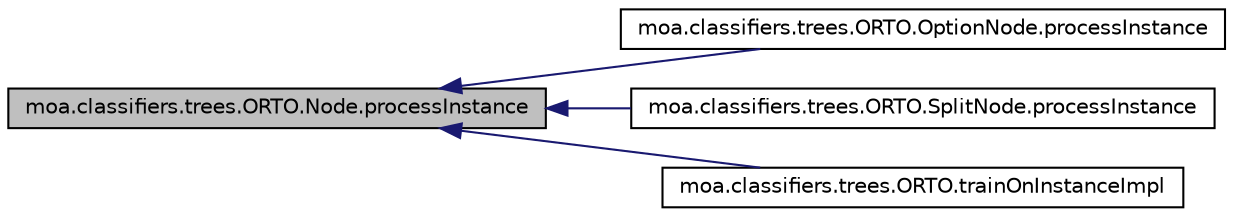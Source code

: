 digraph G
{
  edge [fontname="Helvetica",fontsize="10",labelfontname="Helvetica",labelfontsize="10"];
  node [fontname="Helvetica",fontsize="10",shape=record];
  rankdir=LR;
  Node1 [label="moa.classifiers.trees.ORTO.Node.processInstance",height=0.2,width=0.4,color="black", fillcolor="grey75", style="filled" fontcolor="black"];
  Node1 -> Node2 [dir=back,color="midnightblue",fontsize="10",style="solid",fontname="Helvetica"];
  Node2 [label="moa.classifiers.trees.ORTO.OptionNode.processInstance",height=0.2,width=0.4,color="black", fillcolor="white", style="filled",URL="$classmoa_1_1classifiers_1_1trees_1_1ORTO_1_1OptionNode.html#add3cad73c00c3ac29decf238bb9e26da"];
  Node1 -> Node3 [dir=back,color="midnightblue",fontsize="10",style="solid",fontname="Helvetica"];
  Node3 [label="moa.classifiers.trees.ORTO.SplitNode.processInstance",height=0.2,width=0.4,color="black", fillcolor="white", style="filled",URL="$classmoa_1_1classifiers_1_1trees_1_1ORTO_1_1SplitNode.html#a4434ca7bad0ac2f1a1db2141b95c2262"];
  Node1 -> Node4 [dir=back,color="midnightblue",fontsize="10",style="solid",fontname="Helvetica"];
  Node4 [label="moa.classifiers.trees.ORTO.trainOnInstanceImpl",height=0.2,width=0.4,color="black", fillcolor="white", style="filled",URL="$classmoa_1_1classifiers_1_1trees_1_1ORTO.html#a1eeb39badc5299366464b5b6a0425b4e",tooltip="Method for updating (training) the model using a new instance."];
}
